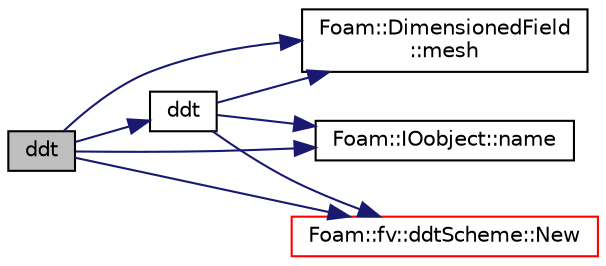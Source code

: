 digraph "ddt"
{
  bgcolor="transparent";
  edge [fontname="Helvetica",fontsize="10",labelfontname="Helvetica",labelfontsize="10"];
  node [fontname="Helvetica",fontsize="10",shape=record];
  rankdir="LR";
  Node451 [label="ddt",height=0.2,width=0.4,color="black", fillcolor="grey75", style="filled", fontcolor="black"];
  Node451 -> Node452 [color="midnightblue",fontsize="10",style="solid",fontname="Helvetica"];
  Node452 [label="ddt",height=0.2,width=0.4,color="black",URL="$a21862.html#a2d88eca98ab69b84af7ddb96e35f5a44"];
  Node452 -> Node453 [color="midnightblue",fontsize="10",style="solid",fontname="Helvetica"];
  Node453 [label="Foam::DimensionedField\l::mesh",height=0.2,width=0.4,color="black",URL="$a27497.html#a8f1110830348a1448a14ab5e3cf47e3b",tooltip="Return mesh. "];
  Node452 -> Node454 [color="midnightblue",fontsize="10",style="solid",fontname="Helvetica"];
  Node454 [label="Foam::IOobject::name",height=0.2,width=0.4,color="black",URL="$a27249.html#acc80e00a8ac919288fb55bd14cc88bf6",tooltip="Return name. "];
  Node452 -> Node455 [color="midnightblue",fontsize="10",style="solid",fontname="Helvetica"];
  Node455 [label="Foam::fv::ddtScheme::New",height=0.2,width=0.4,color="red",URL="$a23301.html#a5a8f7e051307daf65eae67fb50c84a21",tooltip="Return a pointer to a new ddtScheme created on freestore. "];
  Node451 -> Node453 [color="midnightblue",fontsize="10",style="solid",fontname="Helvetica"];
  Node451 -> Node454 [color="midnightblue",fontsize="10",style="solid",fontname="Helvetica"];
  Node451 -> Node455 [color="midnightblue",fontsize="10",style="solid",fontname="Helvetica"];
}
